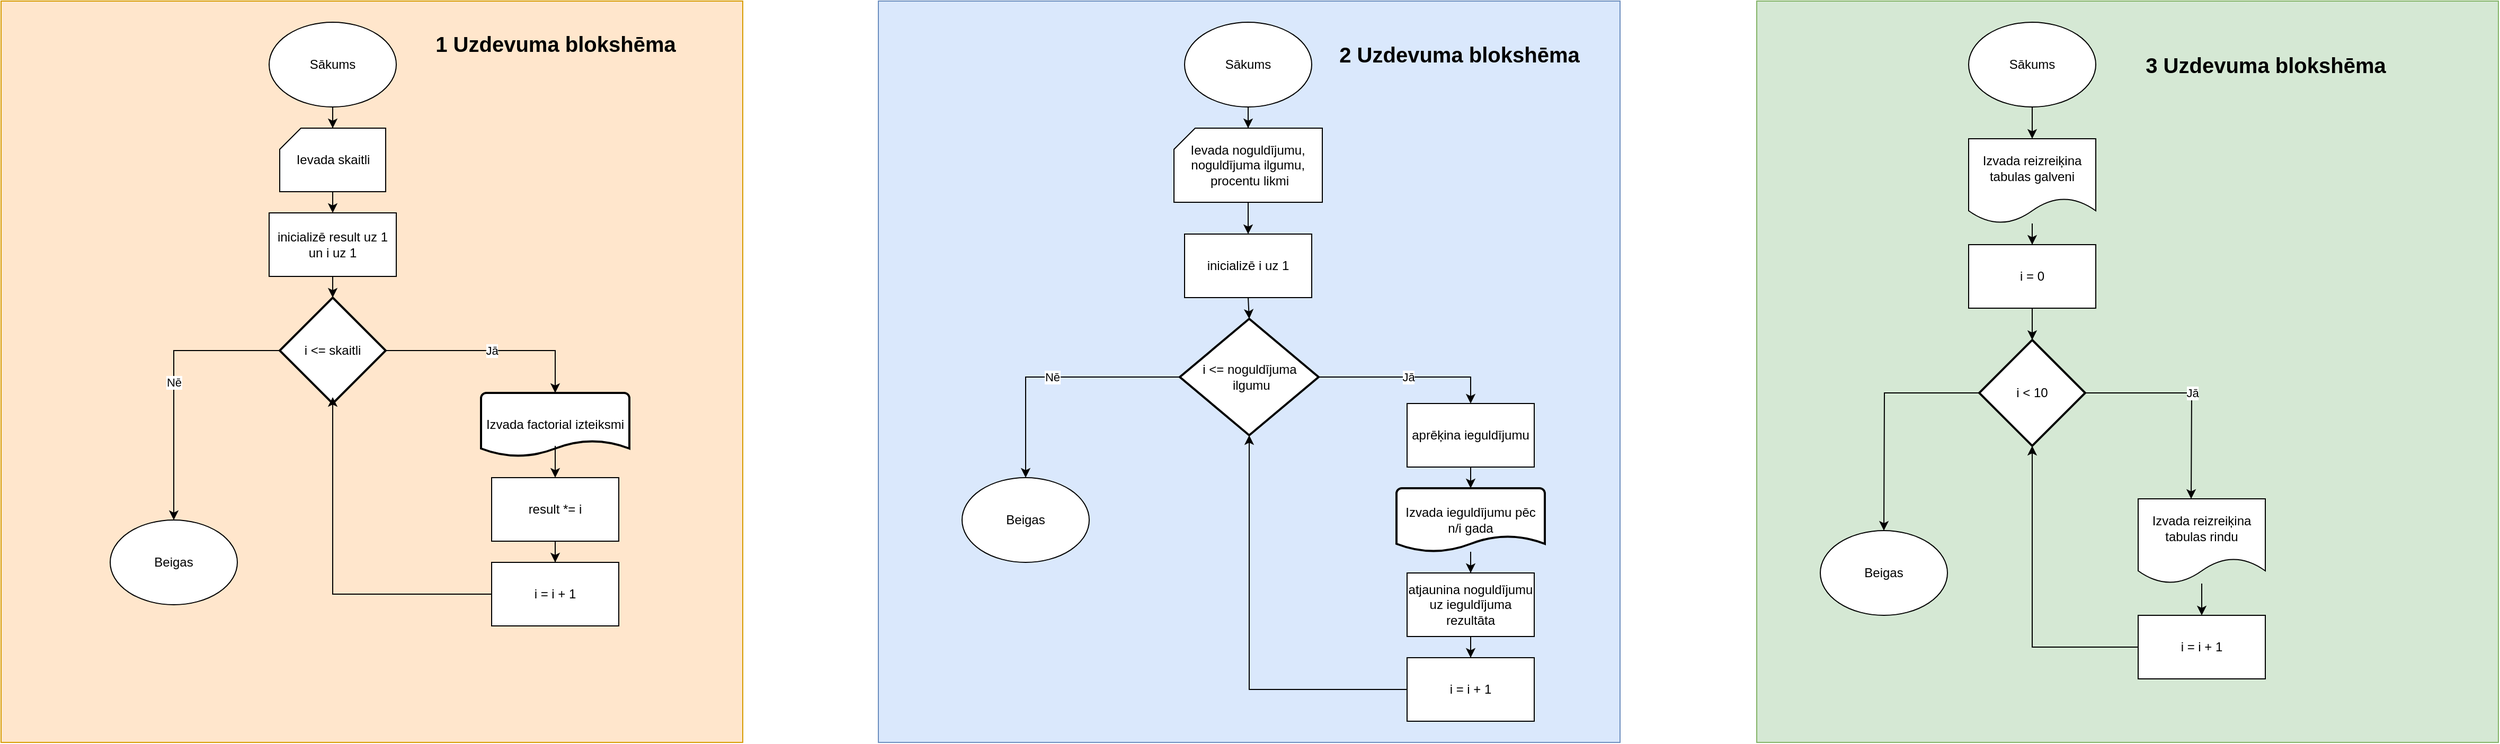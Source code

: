 <mxfile version="24.7.17">
  <diagram id="C5RBs43oDa-KdzZeNtuy" name="Page-1">
    <mxGraphModel dx="1678" dy="919" grid="1" gridSize="10" guides="1" tooltips="1" connect="1" arrows="1" fold="1" page="1" pageScale="1" pageWidth="827" pageHeight="1169" math="0" shadow="0">
      <root>
        <mxCell id="WIyWlLk6GJQsqaUBKTNV-0" />
        <mxCell id="WIyWlLk6GJQsqaUBKTNV-1" parent="WIyWlLk6GJQsqaUBKTNV-0" />
        <mxCell id="JJbOji-D_doSzsDHy1rM-0" value="" style="whiteSpace=wrap;html=1;aspect=fixed;verticalAlign=bottom;fillColor=#ffe6cc;strokeColor=#d79b00;" vertex="1" parent="WIyWlLk6GJQsqaUBKTNV-1">
          <mxGeometry x="63" y="40" width="700" height="700" as="geometry" />
        </mxCell>
        <mxCell id="b4RO9b29_PlneMSo0PhZ-76" value="" style="whiteSpace=wrap;html=1;aspect=fixed;verticalAlign=bottom;fillColor=#d5e8d4;strokeColor=#82b366;" parent="WIyWlLk6GJQsqaUBKTNV-1" vertex="1">
          <mxGeometry x="1720" y="40" width="700" height="700" as="geometry" />
        </mxCell>
        <mxCell id="b4RO9b29_PlneMSo0PhZ-59" value="" style="whiteSpace=wrap;html=1;aspect=fixed;verticalAlign=bottom;fillColor=#dae8fc;strokeColor=#6c8ebf;" parent="WIyWlLk6GJQsqaUBKTNV-1" vertex="1">
          <mxGeometry x="891" y="40" width="700" height="700" as="geometry" />
        </mxCell>
        <mxCell id="b4RO9b29_PlneMSo0PhZ-0" value="Sākums" style="ellipse;whiteSpace=wrap;html=1;" parent="WIyWlLk6GJQsqaUBKTNV-1" vertex="1">
          <mxGeometry x="316" y="60" width="120" height="80" as="geometry" />
        </mxCell>
        <mxCell id="b4RO9b29_PlneMSo0PhZ-23" style="edgeStyle=orthogonalEdgeStyle;rounded=0;orthogonalLoop=1;jettySize=auto;html=1;exitX=0.5;exitY=1;exitDx=0;exitDy=0;exitPerimeter=0;entryX=0.5;entryY=0;entryDx=0;entryDy=0;" parent="WIyWlLk6GJQsqaUBKTNV-1" source="b4RO9b29_PlneMSo0PhZ-2" target="b4RO9b29_PlneMSo0PhZ-20" edge="1">
          <mxGeometry relative="1" as="geometry" />
        </mxCell>
        <mxCell id="b4RO9b29_PlneMSo0PhZ-2" value="" style="verticalLabelPosition=bottom;verticalAlign=top;html=1;shape=card;whiteSpace=wrap;size=20;arcSize=12;" parent="WIyWlLk6GJQsqaUBKTNV-1" vertex="1">
          <mxGeometry x="326" y="160" width="100" height="60" as="geometry" />
        </mxCell>
        <mxCell id="b4RO9b29_PlneMSo0PhZ-4" value="Ievada skaitli" style="text;strokeColor=none;fillColor=none;html=1;fontSize=12;fontStyle=0;verticalAlign=middle;align=center;" parent="WIyWlLk6GJQsqaUBKTNV-1" vertex="1">
          <mxGeometry x="326" y="175.5" width="100" height="29" as="geometry" />
        </mxCell>
        <mxCell id="b4RO9b29_PlneMSo0PhZ-6" value="Izvada factorial izteiksmi" style="strokeWidth=2;html=1;shape=mxgraph.flowchart.document2;whiteSpace=wrap;size=0.25;" parent="WIyWlLk6GJQsqaUBKTNV-1" vertex="1">
          <mxGeometry x="516" y="410" width="140" height="60" as="geometry" />
        </mxCell>
        <mxCell id="b4RO9b29_PlneMSo0PhZ-25" value="Nē" style="edgeStyle=orthogonalEdgeStyle;rounded=0;orthogonalLoop=1;jettySize=auto;html=1;entryX=0.5;entryY=0;entryDx=0;entryDy=0;" parent="WIyWlLk6GJQsqaUBKTNV-1" source="b4RO9b29_PlneMSo0PhZ-8" target="b4RO9b29_PlneMSo0PhZ-14" edge="1">
          <mxGeometry relative="1" as="geometry" />
        </mxCell>
        <mxCell id="b4RO9b29_PlneMSo0PhZ-8" value="i &amp;lt;= skaitli" style="strokeWidth=2;html=1;shape=mxgraph.flowchart.decision;whiteSpace=wrap;" parent="WIyWlLk6GJQsqaUBKTNV-1" vertex="1">
          <mxGeometry x="326" y="320" width="100" height="100" as="geometry" />
        </mxCell>
        <mxCell id="b4RO9b29_PlneMSo0PhZ-14" value="Beigas" style="ellipse;whiteSpace=wrap;html=1;" parent="WIyWlLk6GJQsqaUBKTNV-1" vertex="1">
          <mxGeometry x="166" y="530" width="120" height="80" as="geometry" />
        </mxCell>
        <mxCell id="b4RO9b29_PlneMSo0PhZ-15" style="edgeStyle=orthogonalEdgeStyle;rounded=0;orthogonalLoop=1;jettySize=auto;html=1;entryX=0.5;entryY=0;entryDx=0;entryDy=0;entryPerimeter=0;" parent="WIyWlLk6GJQsqaUBKTNV-1" source="b4RO9b29_PlneMSo0PhZ-0" target="b4RO9b29_PlneMSo0PhZ-2" edge="1">
          <mxGeometry relative="1" as="geometry" />
        </mxCell>
        <mxCell id="b4RO9b29_PlneMSo0PhZ-20" value="inicializē result uz 1 un i uz 1" style="rounded=0;whiteSpace=wrap;html=1;" parent="WIyWlLk6GJQsqaUBKTNV-1" vertex="1">
          <mxGeometry x="316" y="240" width="120" height="60" as="geometry" />
        </mxCell>
        <mxCell id="b4RO9b29_PlneMSo0PhZ-27" style="edgeStyle=orthogonalEdgeStyle;rounded=0;orthogonalLoop=1;jettySize=auto;html=1;" parent="WIyWlLk6GJQsqaUBKTNV-1" source="b4RO9b29_PlneMSo0PhZ-21" target="b4RO9b29_PlneMSo0PhZ-22" edge="1">
          <mxGeometry relative="1" as="geometry" />
        </mxCell>
        <mxCell id="b4RO9b29_PlneMSo0PhZ-21" value="result *= i" style="rounded=0;whiteSpace=wrap;html=1;" parent="WIyWlLk6GJQsqaUBKTNV-1" vertex="1">
          <mxGeometry x="526" y="490" width="120" height="60" as="geometry" />
        </mxCell>
        <mxCell id="b4RO9b29_PlneMSo0PhZ-22" value="i = i + 1" style="rounded=0;whiteSpace=wrap;html=1;" parent="WIyWlLk6GJQsqaUBKTNV-1" vertex="1">
          <mxGeometry x="526" y="570" width="120" height="60" as="geometry" />
        </mxCell>
        <mxCell id="b4RO9b29_PlneMSo0PhZ-24" style="edgeStyle=orthogonalEdgeStyle;rounded=0;orthogonalLoop=1;jettySize=auto;html=1;entryX=0.5;entryY=0;entryDx=0;entryDy=0;entryPerimeter=0;" parent="WIyWlLk6GJQsqaUBKTNV-1" source="b4RO9b29_PlneMSo0PhZ-20" target="b4RO9b29_PlneMSo0PhZ-8" edge="1">
          <mxGeometry relative="1" as="geometry" />
        </mxCell>
        <mxCell id="b4RO9b29_PlneMSo0PhZ-26" value="Jā" style="edgeStyle=orthogonalEdgeStyle;rounded=0;orthogonalLoop=1;jettySize=auto;html=1;entryX=0.5;entryY=0;entryDx=0;entryDy=0;entryPerimeter=0;" parent="WIyWlLk6GJQsqaUBKTNV-1" source="b4RO9b29_PlneMSo0PhZ-8" target="b4RO9b29_PlneMSo0PhZ-6" edge="1">
          <mxGeometry relative="1" as="geometry" />
        </mxCell>
        <mxCell id="b4RO9b29_PlneMSo0PhZ-29" value="" style="endArrow=classic;html=1;rounded=0;entryX=0.5;entryY=0;entryDx=0;entryDy=0;" parent="WIyWlLk6GJQsqaUBKTNV-1" target="b4RO9b29_PlneMSo0PhZ-21" edge="1">
          <mxGeometry width="50" height="50" relative="1" as="geometry">
            <mxPoint x="586" y="460" as="sourcePoint" />
            <mxPoint x="636" y="410" as="targetPoint" />
          </mxGeometry>
        </mxCell>
        <mxCell id="b4RO9b29_PlneMSo0PhZ-30" style="edgeStyle=orthogonalEdgeStyle;rounded=0;orthogonalLoop=1;jettySize=auto;html=1;entryX=0.5;entryY=0.94;entryDx=0;entryDy=0;entryPerimeter=0;" parent="WIyWlLk6GJQsqaUBKTNV-1" source="b4RO9b29_PlneMSo0PhZ-22" target="b4RO9b29_PlneMSo0PhZ-8" edge="1">
          <mxGeometry relative="1" as="geometry" />
        </mxCell>
        <mxCell id="b4RO9b29_PlneMSo0PhZ-32" value="1 Uzdevuma blokshēma" style="text;strokeColor=none;fillColor=none;html=1;fontSize=20;fontStyle=1;verticalAlign=middle;align=center;" parent="WIyWlLk6GJQsqaUBKTNV-1" vertex="1">
          <mxGeometry x="536" y="60" width="100" height="40" as="geometry" />
        </mxCell>
        <mxCell id="b4RO9b29_PlneMSo0PhZ-53" style="edgeStyle=orthogonalEdgeStyle;rounded=0;orthogonalLoop=1;jettySize=auto;html=1;" parent="WIyWlLk6GJQsqaUBKTNV-1" source="b4RO9b29_PlneMSo0PhZ-33" target="b4RO9b29_PlneMSo0PhZ-34" edge="1">
          <mxGeometry relative="1" as="geometry" />
        </mxCell>
        <mxCell id="b4RO9b29_PlneMSo0PhZ-33" value="Sākums" style="ellipse;whiteSpace=wrap;html=1;" parent="WIyWlLk6GJQsqaUBKTNV-1" vertex="1">
          <mxGeometry x="1180" y="60" width="120" height="80" as="geometry" />
        </mxCell>
        <mxCell id="b4RO9b29_PlneMSo0PhZ-54" style="edgeStyle=orthogonalEdgeStyle;rounded=0;orthogonalLoop=1;jettySize=auto;html=1;entryX=0.5;entryY=0;entryDx=0;entryDy=0;" parent="WIyWlLk6GJQsqaUBKTNV-1" source="b4RO9b29_PlneMSo0PhZ-34" target="b4RO9b29_PlneMSo0PhZ-39" edge="1">
          <mxGeometry relative="1" as="geometry" />
        </mxCell>
        <mxCell id="b4RO9b29_PlneMSo0PhZ-34" value="" style="verticalLabelPosition=bottom;verticalAlign=top;html=1;shape=card;whiteSpace=wrap;size=20;arcSize=12;" parent="WIyWlLk6GJQsqaUBKTNV-1" vertex="1">
          <mxGeometry x="1170" y="160" width="140" height="70" as="geometry" />
        </mxCell>
        <mxCell id="b4RO9b29_PlneMSo0PhZ-37" value="Ievada noguldījumu,&amp;nbsp;&lt;div&gt;noguldījuma ilgumu,&amp;nbsp;&lt;div&gt;procentu likmi&lt;/div&gt;&lt;/div&gt;" style="text;strokeColor=none;fillColor=none;html=1;fontSize=12;fontStyle=0;verticalAlign=middle;align=center;" parent="WIyWlLk6GJQsqaUBKTNV-1" vertex="1">
          <mxGeometry x="1191" y="180.5" width="100" height="29" as="geometry" />
        </mxCell>
        <mxCell id="b4RO9b29_PlneMSo0PhZ-44" value="Nē" style="edgeStyle=orthogonalEdgeStyle;rounded=0;orthogonalLoop=1;jettySize=auto;html=1;" parent="WIyWlLk6GJQsqaUBKTNV-1" source="b4RO9b29_PlneMSo0PhZ-38" target="b4RO9b29_PlneMSo0PhZ-43" edge="1">
          <mxGeometry relative="1" as="geometry" />
        </mxCell>
        <mxCell id="b4RO9b29_PlneMSo0PhZ-45" value="Jā" style="edgeStyle=orthogonalEdgeStyle;rounded=0;orthogonalLoop=1;jettySize=auto;html=1;entryX=0.5;entryY=0;entryDx=0;entryDy=0;" parent="WIyWlLk6GJQsqaUBKTNV-1" source="b4RO9b29_PlneMSo0PhZ-38" target="b4RO9b29_PlneMSo0PhZ-40" edge="1">
          <mxGeometry relative="1" as="geometry" />
        </mxCell>
        <mxCell id="b4RO9b29_PlneMSo0PhZ-38" value="i &amp;lt;= noguldījuma&lt;div&gt;&amp;nbsp;ilgumu&lt;/div&gt;" style="strokeWidth=2;html=1;shape=mxgraph.flowchart.decision;whiteSpace=wrap;" parent="WIyWlLk6GJQsqaUBKTNV-1" vertex="1">
          <mxGeometry x="1175.5" y="340" width="131" height="110" as="geometry" />
        </mxCell>
        <mxCell id="b4RO9b29_PlneMSo0PhZ-39" value="inicializē i uz 1" style="rounded=0;whiteSpace=wrap;html=1;" parent="WIyWlLk6GJQsqaUBKTNV-1" vertex="1">
          <mxGeometry x="1180" y="260" width="120" height="60" as="geometry" />
        </mxCell>
        <mxCell id="b4RO9b29_PlneMSo0PhZ-40" value="aprēķina ieguldījumu" style="rounded=0;whiteSpace=wrap;html=1;" parent="WIyWlLk6GJQsqaUBKTNV-1" vertex="1">
          <mxGeometry x="1390" y="420" width="120" height="60" as="geometry" />
        </mxCell>
        <mxCell id="b4RO9b29_PlneMSo0PhZ-47" style="edgeStyle=orthogonalEdgeStyle;rounded=0;orthogonalLoop=1;jettySize=auto;html=1;" parent="WIyWlLk6GJQsqaUBKTNV-1" source="b4RO9b29_PlneMSo0PhZ-41" target="b4RO9b29_PlneMSo0PhZ-42" edge="1">
          <mxGeometry relative="1" as="geometry" />
        </mxCell>
        <mxCell id="b4RO9b29_PlneMSo0PhZ-41" value="Izvada ieguldījumu pēc n/i gada" style="strokeWidth=2;html=1;shape=mxgraph.flowchart.document2;whiteSpace=wrap;size=0.25;" parent="WIyWlLk6GJQsqaUBKTNV-1" vertex="1">
          <mxGeometry x="1380" y="500" width="140" height="60" as="geometry" />
        </mxCell>
        <mxCell id="b4RO9b29_PlneMSo0PhZ-50" style="edgeStyle=orthogonalEdgeStyle;rounded=0;orthogonalLoop=1;jettySize=auto;html=1;" parent="WIyWlLk6GJQsqaUBKTNV-1" source="b4RO9b29_PlneMSo0PhZ-42" target="b4RO9b29_PlneMSo0PhZ-49" edge="1">
          <mxGeometry relative="1" as="geometry" />
        </mxCell>
        <mxCell id="b4RO9b29_PlneMSo0PhZ-42" value="atjaunina noguldījumu uz ieguldījuma rezultāta" style="rounded=0;whiteSpace=wrap;html=1;" parent="WIyWlLk6GJQsqaUBKTNV-1" vertex="1">
          <mxGeometry x="1390" y="580" width="120" height="60" as="geometry" />
        </mxCell>
        <mxCell id="b4RO9b29_PlneMSo0PhZ-43" value="Beigas" style="ellipse;whiteSpace=wrap;html=1;" parent="WIyWlLk6GJQsqaUBKTNV-1" vertex="1">
          <mxGeometry x="970" y="490" width="120" height="80" as="geometry" />
        </mxCell>
        <mxCell id="b4RO9b29_PlneMSo0PhZ-46" style="edgeStyle=orthogonalEdgeStyle;rounded=0;orthogonalLoop=1;jettySize=auto;html=1;entryX=0.5;entryY=0;entryDx=0;entryDy=0;entryPerimeter=0;" parent="WIyWlLk6GJQsqaUBKTNV-1" source="b4RO9b29_PlneMSo0PhZ-40" target="b4RO9b29_PlneMSo0PhZ-41" edge="1">
          <mxGeometry relative="1" as="geometry" />
        </mxCell>
        <mxCell id="b4RO9b29_PlneMSo0PhZ-49" value="i = i + 1" style="rounded=0;whiteSpace=wrap;html=1;" parent="WIyWlLk6GJQsqaUBKTNV-1" vertex="1">
          <mxGeometry x="1390" y="660" width="120" height="60" as="geometry" />
        </mxCell>
        <mxCell id="b4RO9b29_PlneMSo0PhZ-51" style="edgeStyle=orthogonalEdgeStyle;rounded=0;orthogonalLoop=1;jettySize=auto;html=1;entryX=0.5;entryY=1;entryDx=0;entryDy=0;entryPerimeter=0;" parent="WIyWlLk6GJQsqaUBKTNV-1" source="b4RO9b29_PlneMSo0PhZ-49" target="b4RO9b29_PlneMSo0PhZ-38" edge="1">
          <mxGeometry relative="1" as="geometry" />
        </mxCell>
        <mxCell id="b4RO9b29_PlneMSo0PhZ-58" value="" style="endArrow=classic;html=1;rounded=0;entryX=0.5;entryY=0;entryDx=0;entryDy=0;entryPerimeter=0;" parent="WIyWlLk6GJQsqaUBKTNV-1" target="b4RO9b29_PlneMSo0PhZ-38" edge="1">
          <mxGeometry width="50" height="50" relative="1" as="geometry">
            <mxPoint x="1240" y="320" as="sourcePoint" />
            <mxPoint x="1290" y="270" as="targetPoint" />
          </mxGeometry>
        </mxCell>
        <mxCell id="b4RO9b29_PlneMSo0PhZ-60" value="2&lt;span style=&quot;background-color: initial;&quot;&gt;&amp;nbsp;Uzdevuma blokshēma&lt;/span&gt;" style="text;strokeColor=none;fillColor=none;html=1;fontSize=20;fontStyle=1;verticalAlign=middle;align=center;" parent="WIyWlLk6GJQsqaUBKTNV-1" vertex="1">
          <mxGeometry x="1389" y="70" width="100" height="40" as="geometry" />
        </mxCell>
        <mxCell id="b4RO9b29_PlneMSo0PhZ-63" style="edgeStyle=orthogonalEdgeStyle;rounded=0;orthogonalLoop=1;jettySize=auto;html=1;" parent="WIyWlLk6GJQsqaUBKTNV-1" source="b4RO9b29_PlneMSo0PhZ-61" target="b4RO9b29_PlneMSo0PhZ-62" edge="1">
          <mxGeometry relative="1" as="geometry" />
        </mxCell>
        <mxCell id="b4RO9b29_PlneMSo0PhZ-61" value="Sākums" style="ellipse;whiteSpace=wrap;html=1;" parent="WIyWlLk6GJQsqaUBKTNV-1" vertex="1">
          <mxGeometry x="1920" y="60" width="120" height="80" as="geometry" />
        </mxCell>
        <mxCell id="b4RO9b29_PlneMSo0PhZ-65" style="edgeStyle=orthogonalEdgeStyle;rounded=0;orthogonalLoop=1;jettySize=auto;html=1;" parent="WIyWlLk6GJQsqaUBKTNV-1" source="b4RO9b29_PlneMSo0PhZ-62" target="b4RO9b29_PlneMSo0PhZ-64" edge="1">
          <mxGeometry relative="1" as="geometry" />
        </mxCell>
        <mxCell id="b4RO9b29_PlneMSo0PhZ-62" value="Izvada reizreiķina tabulas galveni" style="shape=document;whiteSpace=wrap;html=1;boundedLbl=1;" parent="WIyWlLk6GJQsqaUBKTNV-1" vertex="1">
          <mxGeometry x="1920" y="170" width="120" height="80" as="geometry" />
        </mxCell>
        <mxCell id="b4RO9b29_PlneMSo0PhZ-64" value="i = 0" style="rounded=0;whiteSpace=wrap;html=1;" parent="WIyWlLk6GJQsqaUBKTNV-1" vertex="1">
          <mxGeometry x="1920" y="270" width="120" height="60" as="geometry" />
        </mxCell>
        <mxCell id="b4RO9b29_PlneMSo0PhZ-67" value="Jā" style="edgeStyle=orthogonalEdgeStyle;rounded=0;orthogonalLoop=1;jettySize=auto;html=1;" parent="WIyWlLk6GJQsqaUBKTNV-1" source="b4RO9b29_PlneMSo0PhZ-66" edge="1">
          <mxGeometry relative="1" as="geometry">
            <mxPoint x="2130" y="510" as="targetPoint" />
          </mxGeometry>
        </mxCell>
        <mxCell id="b4RO9b29_PlneMSo0PhZ-73" style="edgeStyle=orthogonalEdgeStyle;rounded=0;orthogonalLoop=1;jettySize=auto;html=1;" parent="WIyWlLk6GJQsqaUBKTNV-1" source="b4RO9b29_PlneMSo0PhZ-66" edge="1">
          <mxGeometry relative="1" as="geometry">
            <mxPoint x="1840" y="540" as="targetPoint" />
          </mxGeometry>
        </mxCell>
        <mxCell id="b4RO9b29_PlneMSo0PhZ-66" value="i &amp;lt; 10" style="strokeWidth=2;html=1;shape=mxgraph.flowchart.decision;whiteSpace=wrap;" parent="WIyWlLk6GJQsqaUBKTNV-1" vertex="1">
          <mxGeometry x="1930" y="360" width="100" height="100" as="geometry" />
        </mxCell>
        <mxCell id="b4RO9b29_PlneMSo0PhZ-71" style="edgeStyle=orthogonalEdgeStyle;rounded=0;orthogonalLoop=1;jettySize=auto;html=1;" parent="WIyWlLk6GJQsqaUBKTNV-1" source="b4RO9b29_PlneMSo0PhZ-68" target="b4RO9b29_PlneMSo0PhZ-70" edge="1">
          <mxGeometry relative="1" as="geometry" />
        </mxCell>
        <mxCell id="b4RO9b29_PlneMSo0PhZ-68" value="Izvada reizreiķina tabulas rindu" style="shape=document;whiteSpace=wrap;html=1;boundedLbl=1;" parent="WIyWlLk6GJQsqaUBKTNV-1" vertex="1">
          <mxGeometry x="2080" y="510" width="120" height="80" as="geometry" />
        </mxCell>
        <mxCell id="b4RO9b29_PlneMSo0PhZ-70" value="i = i + 1" style="rounded=0;whiteSpace=wrap;html=1;" parent="WIyWlLk6GJQsqaUBKTNV-1" vertex="1">
          <mxGeometry x="2080" y="620" width="120" height="60" as="geometry" />
        </mxCell>
        <mxCell id="b4RO9b29_PlneMSo0PhZ-72" style="edgeStyle=orthogonalEdgeStyle;rounded=0;orthogonalLoop=1;jettySize=auto;html=1;entryX=0.5;entryY=1;entryDx=0;entryDy=0;entryPerimeter=0;" parent="WIyWlLk6GJQsqaUBKTNV-1" source="b4RO9b29_PlneMSo0PhZ-70" target="b4RO9b29_PlneMSo0PhZ-66" edge="1">
          <mxGeometry relative="1" as="geometry" />
        </mxCell>
        <mxCell id="b4RO9b29_PlneMSo0PhZ-74" value="Beigas" style="ellipse;whiteSpace=wrap;html=1;" parent="WIyWlLk6GJQsqaUBKTNV-1" vertex="1">
          <mxGeometry x="1780" y="540" width="120" height="80" as="geometry" />
        </mxCell>
        <mxCell id="b4RO9b29_PlneMSo0PhZ-75" style="edgeStyle=orthogonalEdgeStyle;rounded=0;orthogonalLoop=1;jettySize=auto;html=1;entryX=0.5;entryY=0;entryDx=0;entryDy=0;entryPerimeter=0;" parent="WIyWlLk6GJQsqaUBKTNV-1" source="b4RO9b29_PlneMSo0PhZ-64" target="b4RO9b29_PlneMSo0PhZ-66" edge="1">
          <mxGeometry relative="1" as="geometry" />
        </mxCell>
        <mxCell id="b4RO9b29_PlneMSo0PhZ-77" value="&lt;span style=&quot;background-color: initial;&quot;&gt;3 Uzdevuma blokshēma&lt;/span&gt;" style="text;strokeColor=none;fillColor=none;html=1;fontSize=20;fontStyle=1;verticalAlign=middle;align=center;" parent="WIyWlLk6GJQsqaUBKTNV-1" vertex="1">
          <mxGeometry x="2150" y="80" width="100" height="40" as="geometry" />
        </mxCell>
      </root>
    </mxGraphModel>
  </diagram>
</mxfile>
